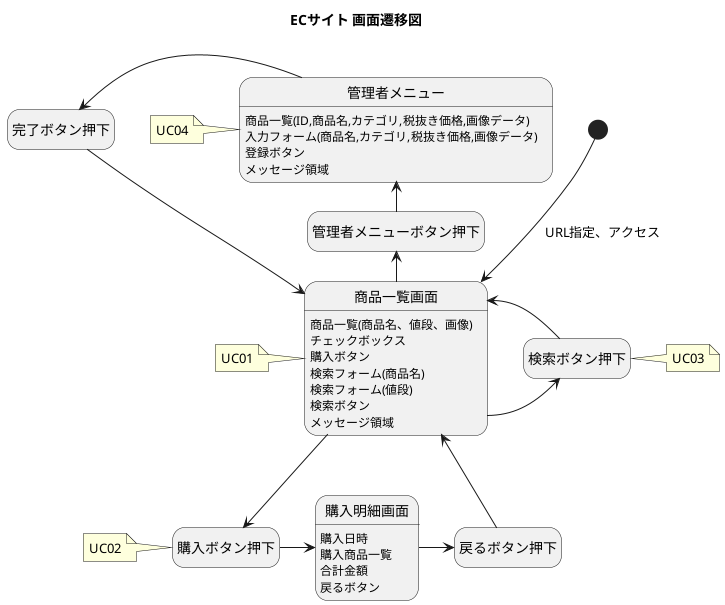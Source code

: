 @startuml
title ECサイト 画面遷移図
hide empty description

[*] --> 商品一覧画面 : URL指定、アクセス 
商品一覧画面 : 商品一覧(商品名、値段、画像)
商品一覧画面 : チェックボックス
商品一覧画面 : 購入ボタン
商品一覧画面 : 検索フォーム(商品名)
商品一覧画面 : 検索フォーム(値段)
商品一覧画面 : 検索ボタン
商品一覧画面 : メッセージ領域

note left of 商品一覧画面
UC01
end note

商品一覧画面 --> 購入ボタン押下
note left of 購入ボタン押下
UC02
end note

購入ボタン押下 -right-> 購入明細画面
購入明細画面 : 購入日時
購入明細画面 : 購入商品一覧
購入明細画面 : 合計金額
購入明細画面 : 戻るボタン

購入明細画面 -right-> 戻るボタン押下
戻るボタン押下 --> 商品一覧画面

商品一覧画面 -right-> 検索ボタン押下
検索ボタン押下 -left-> 商品一覧画面
note right of 検索ボタン押下
UC03
end note

商品一覧画面 -left-> 管理者メニューボタン押下
管理者メニューボタン押下 -left-> 管理者メニュー
管理者メニュー : 商品一覧(ID,商品名,カテゴリ,税抜き価格,画像データ)
管理者メニュー : 入力フォーム(商品名,カテゴリ,税抜き価格,画像データ)
管理者メニュー : 登録ボタン
管理者メニュー : メッセージ領域
管理者メニュー -left-> 完了ボタン押下 
完了ボタン押下 --> 商品一覧画面

note left of 管理者メニュー
UC04
end note
@enduml